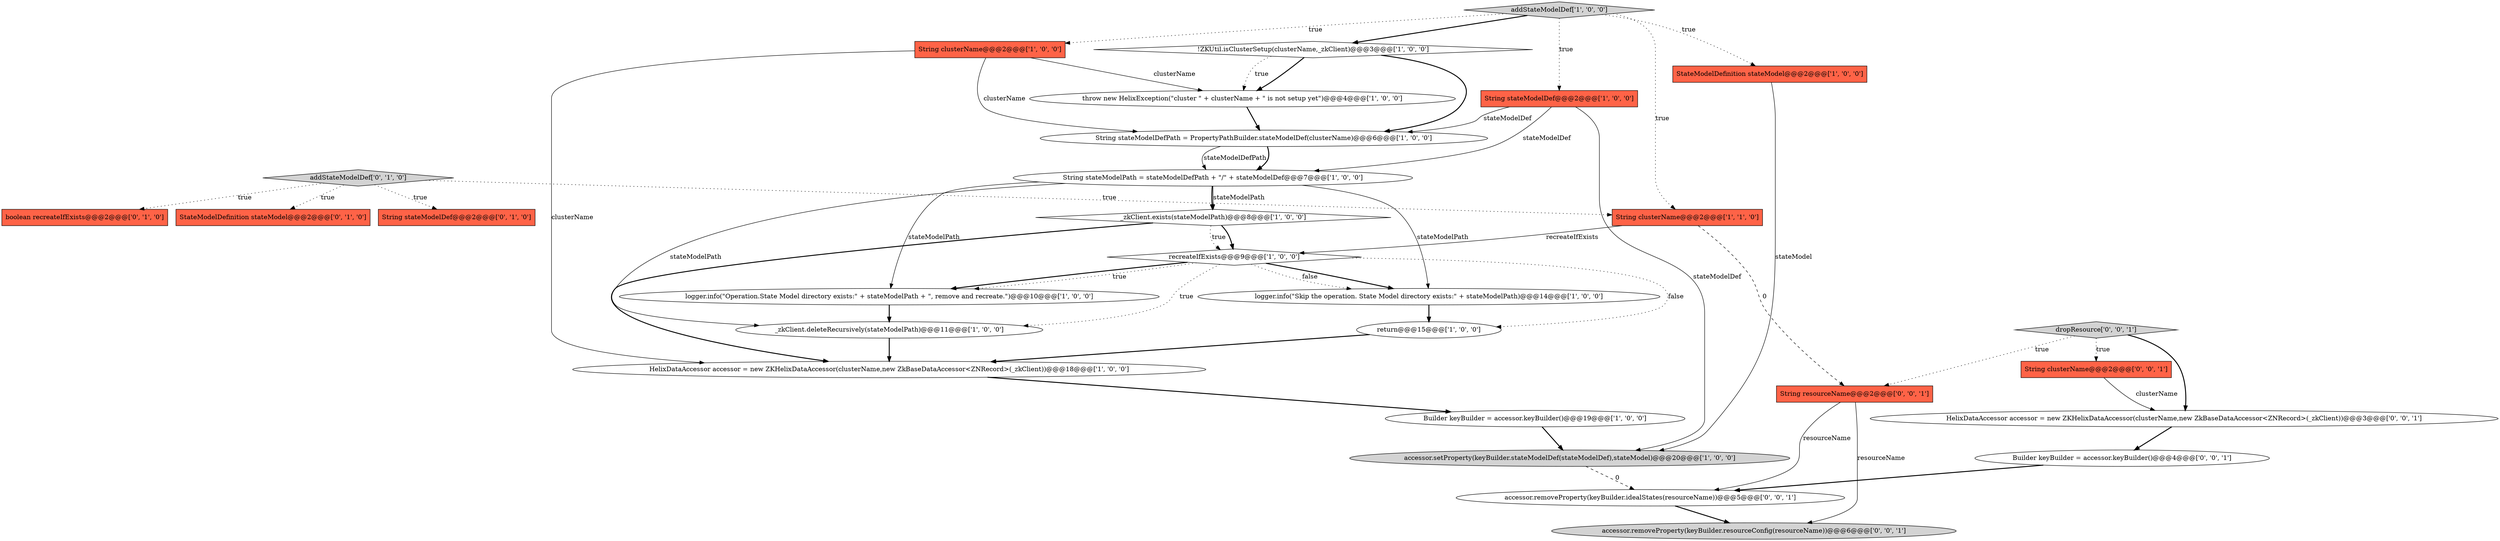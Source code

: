 digraph {
27 [style = filled, label = "accessor.removeProperty(keyBuilder.resourceConfig(resourceName))@@@6@@@['0', '0', '1']", fillcolor = lightgray, shape = ellipse image = "AAA0AAABBB3BBB"];
8 [style = filled, label = "_zkClient.exists(stateModelPath)@@@8@@@['1', '0', '0']", fillcolor = white, shape = diamond image = "AAA0AAABBB1BBB"];
21 [style = filled, label = "addStateModelDef['0', '1', '0']", fillcolor = lightgray, shape = diamond image = "AAA0AAABBB2BBB"];
26 [style = filled, label = "dropResource['0', '0', '1']", fillcolor = lightgray, shape = diamond image = "AAA0AAABBB3BBB"];
23 [style = filled, label = "HelixDataAccessor accessor = new ZKHelixDataAccessor(clusterName,new ZkBaseDataAccessor<ZNRecord>(_zkClient))@@@3@@@['0', '0', '1']", fillcolor = white, shape = ellipse image = "AAA0AAABBB3BBB"];
16 [style = filled, label = "String stateModelDefPath = PropertyPathBuilder.stateModelDef(clusterName)@@@6@@@['1', '0', '0']", fillcolor = white, shape = ellipse image = "AAA0AAABBB1BBB"];
24 [style = filled, label = "String resourceName@@@2@@@['0', '0', '1']", fillcolor = tomato, shape = box image = "AAA0AAABBB3BBB"];
14 [style = filled, label = "_zkClient.deleteRecursively(stateModelPath)@@@11@@@['1', '0', '0']", fillcolor = white, shape = ellipse image = "AAA0AAABBB1BBB"];
19 [style = filled, label = "StateModelDefinition stateModel@@@2@@@['0', '1', '0']", fillcolor = tomato, shape = box image = "AAA0AAABBB2BBB"];
1 [style = filled, label = "return@@@15@@@['1', '0', '0']", fillcolor = white, shape = ellipse image = "AAA0AAABBB1BBB"];
2 [style = filled, label = "String stateModelDef@@@2@@@['1', '0', '0']", fillcolor = tomato, shape = box image = "AAA0AAABBB1BBB"];
15 [style = filled, label = "logger.info(\"Skip the operation. State Model directory exists:\" + stateModelPath)@@@14@@@['1', '0', '0']", fillcolor = white, shape = ellipse image = "AAA0AAABBB1BBB"];
6 [style = filled, label = "logger.info(\"Operation.State Model directory exists:\" + stateModelPath + \", remove and recreate.\")@@@10@@@['1', '0', '0']", fillcolor = white, shape = ellipse image = "AAA0AAABBB1BBB"];
3 [style = filled, label = "String clusterName@@@2@@@['1', '0', '0']", fillcolor = tomato, shape = box image = "AAA0AAABBB1BBB"];
20 [style = filled, label = "String stateModelDef@@@2@@@['0', '1', '0']", fillcolor = tomato, shape = box image = "AAA0AAABBB2BBB"];
22 [style = filled, label = "String clusterName@@@2@@@['0', '0', '1']", fillcolor = tomato, shape = box image = "AAA0AAABBB3BBB"];
4 [style = filled, label = "addStateModelDef['1', '0', '0']", fillcolor = lightgray, shape = diamond image = "AAA0AAABBB1BBB"];
9 [style = filled, label = "HelixDataAccessor accessor = new ZKHelixDataAccessor(clusterName,new ZkBaseDataAccessor<ZNRecord>(_zkClient))@@@18@@@['1', '0', '0']", fillcolor = white, shape = ellipse image = "AAA0AAABBB1BBB"];
28 [style = filled, label = "accessor.removeProperty(keyBuilder.idealStates(resourceName))@@@5@@@['0', '0', '1']", fillcolor = white, shape = ellipse image = "AAA0AAABBB3BBB"];
7 [style = filled, label = "String clusterName@@@2@@@['1', '1', '0']", fillcolor = tomato, shape = box image = "AAA0AAABBB1BBB"];
10 [style = filled, label = "String stateModelPath = stateModelDefPath + \"/\" + stateModelDef@@@7@@@['1', '0', '0']", fillcolor = white, shape = ellipse image = "AAA0AAABBB1BBB"];
5 [style = filled, label = "StateModelDefinition stateModel@@@2@@@['1', '0', '0']", fillcolor = tomato, shape = box image = "AAA0AAABBB1BBB"];
12 [style = filled, label = "throw new HelixException(\"cluster \" + clusterName + \" is not setup yet\")@@@4@@@['1', '0', '0']", fillcolor = white, shape = ellipse image = "AAA0AAABBB1BBB"];
0 [style = filled, label = "recreateIfExists@@@9@@@['1', '0', '0']", fillcolor = white, shape = diamond image = "AAA0AAABBB1BBB"];
18 [style = filled, label = "boolean recreateIfExists@@@2@@@['0', '1', '0']", fillcolor = tomato, shape = box image = "AAA0AAABBB2BBB"];
17 [style = filled, label = "accessor.setProperty(keyBuilder.stateModelDef(stateModelDef),stateModel)@@@20@@@['1', '0', '0']", fillcolor = lightgray, shape = ellipse image = "AAA0AAABBB1BBB"];
13 [style = filled, label = "Builder keyBuilder = accessor.keyBuilder()@@@19@@@['1', '0', '0']", fillcolor = white, shape = ellipse image = "AAA0AAABBB1BBB"];
11 [style = filled, label = "!ZKUtil.isClusterSetup(clusterName,_zkClient)@@@3@@@['1', '0', '0']", fillcolor = white, shape = diamond image = "AAA0AAABBB1BBB"];
25 [style = filled, label = "Builder keyBuilder = accessor.keyBuilder()@@@4@@@['0', '0', '1']", fillcolor = white, shape = ellipse image = "AAA0AAABBB3BBB"];
10->8 [style = solid, label="stateModelPath"];
10->14 [style = solid, label="stateModelPath"];
0->6 [style = bold, label=""];
10->15 [style = solid, label="stateModelPath"];
0->14 [style = dotted, label="true"];
0->6 [style = dotted, label="true"];
23->25 [style = bold, label=""];
8->9 [style = bold, label=""];
11->12 [style = bold, label=""];
15->1 [style = bold, label=""];
1->9 [style = bold, label=""];
5->17 [style = solid, label="stateModel"];
4->3 [style = dotted, label="true"];
11->12 [style = dotted, label="true"];
16->10 [style = solid, label="stateModelDefPath"];
0->1 [style = dotted, label="false"];
8->0 [style = bold, label=""];
21->18 [style = dotted, label="true"];
7->24 [style = dashed, label="0"];
13->17 [style = bold, label=""];
3->12 [style = solid, label="clusterName"];
4->7 [style = dotted, label="true"];
4->11 [style = bold, label=""];
9->13 [style = bold, label=""];
10->8 [style = bold, label=""];
7->0 [style = solid, label="recreateIfExists"];
14->9 [style = bold, label=""];
11->16 [style = bold, label=""];
21->20 [style = dotted, label="true"];
3->16 [style = solid, label="clusterName"];
16->10 [style = bold, label=""];
3->9 [style = solid, label="clusterName"];
12->16 [style = bold, label=""];
28->27 [style = bold, label=""];
25->28 [style = bold, label=""];
0->15 [style = bold, label=""];
6->14 [style = bold, label=""];
26->24 [style = dotted, label="true"];
2->17 [style = solid, label="stateModelDef"];
22->23 [style = solid, label="clusterName"];
21->7 [style = dotted, label="true"];
2->10 [style = solid, label="stateModelDef"];
21->19 [style = dotted, label="true"];
24->27 [style = solid, label="resourceName"];
4->5 [style = dotted, label="true"];
26->23 [style = bold, label=""];
0->15 [style = dotted, label="false"];
17->28 [style = dashed, label="0"];
2->16 [style = solid, label="stateModelDef"];
26->22 [style = dotted, label="true"];
24->28 [style = solid, label="resourceName"];
10->6 [style = solid, label="stateModelPath"];
8->0 [style = dotted, label="true"];
4->2 [style = dotted, label="true"];
}
